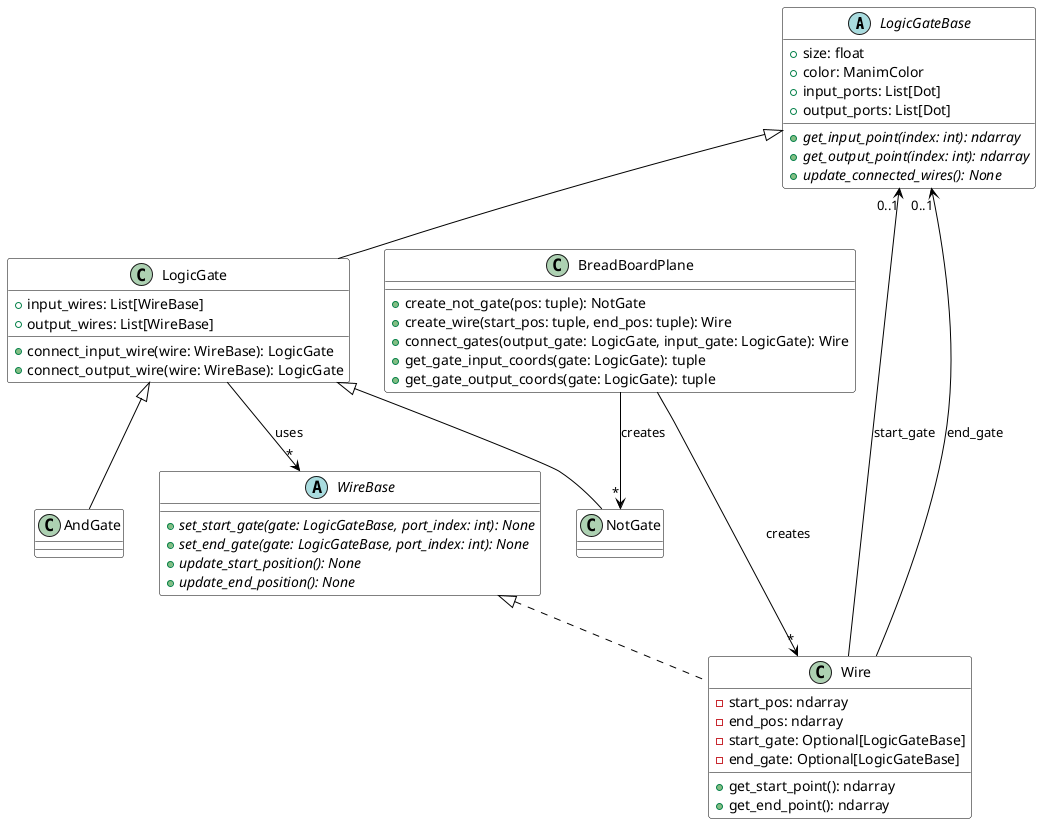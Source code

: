 @startuml Logic Gate Class Diagram

skinparam class {
    BackgroundColor White
    ArrowColor Black
    BorderColor Black
}

' 추상 클래스/인터페이스
abstract class LogicGateBase {
    + size: float
    + color: ManimColor
    + input_ports: List[Dot]
    + output_ports: List[Dot]
    + {abstract} get_input_point(index: int): ndarray
    + {abstract} get_output_point(index: int): ndarray
    + {abstract} update_connected_wires(): None
}

abstract class WireBase {
    + {abstract} set_start_gate(gate: LogicGateBase, port_index: int): None
    + {abstract} set_end_gate(gate: LogicGateBase, port_index: int): None
    + {abstract} update_start_position(): None
    + {abstract} update_end_position(): None
}

' 실제 구현 클래스들
class LogicGate {
    + input_wires: List[WireBase]
    + output_wires: List[WireBase]
    + connect_input_wire(wire: WireBase): LogicGate
    + connect_output_wire(wire: WireBase): LogicGate
}

class Wire {
    - start_pos: ndarray
    - end_pos: ndarray
    - start_gate: Optional[LogicGateBase]
    - end_gate: Optional[LogicGateBase]
    + get_start_point(): ndarray
    + get_end_point(): ndarray
}

class NotGate {
}

class AndGate {
}

class BreadBoardPlane {
    + create_not_gate(pos: tuple): NotGate
    + create_wire(start_pos: tuple, end_pos: tuple): Wire
    + connect_gates(output_gate: LogicGate, input_gate: LogicGate): Wire
    + get_gate_input_coords(gate: LogicGate): tuple
    + get_gate_output_coords(gate: LogicGate): tuple
}

' 관계 정의
LogicGateBase <|-- LogicGate
WireBase <|.. Wire

LogicGate --> "*" WireBase : uses
Wire --> "0..1" LogicGateBase : start_gate
Wire --> "0..1" LogicGateBase : end_gate

LogicGate <|-- NotGate
LogicGate <|-- AndGate

BreadBoardPlane --> "*" Wire : creates
BreadBoardPlane --> "*" NotGate : creates

@enduml

